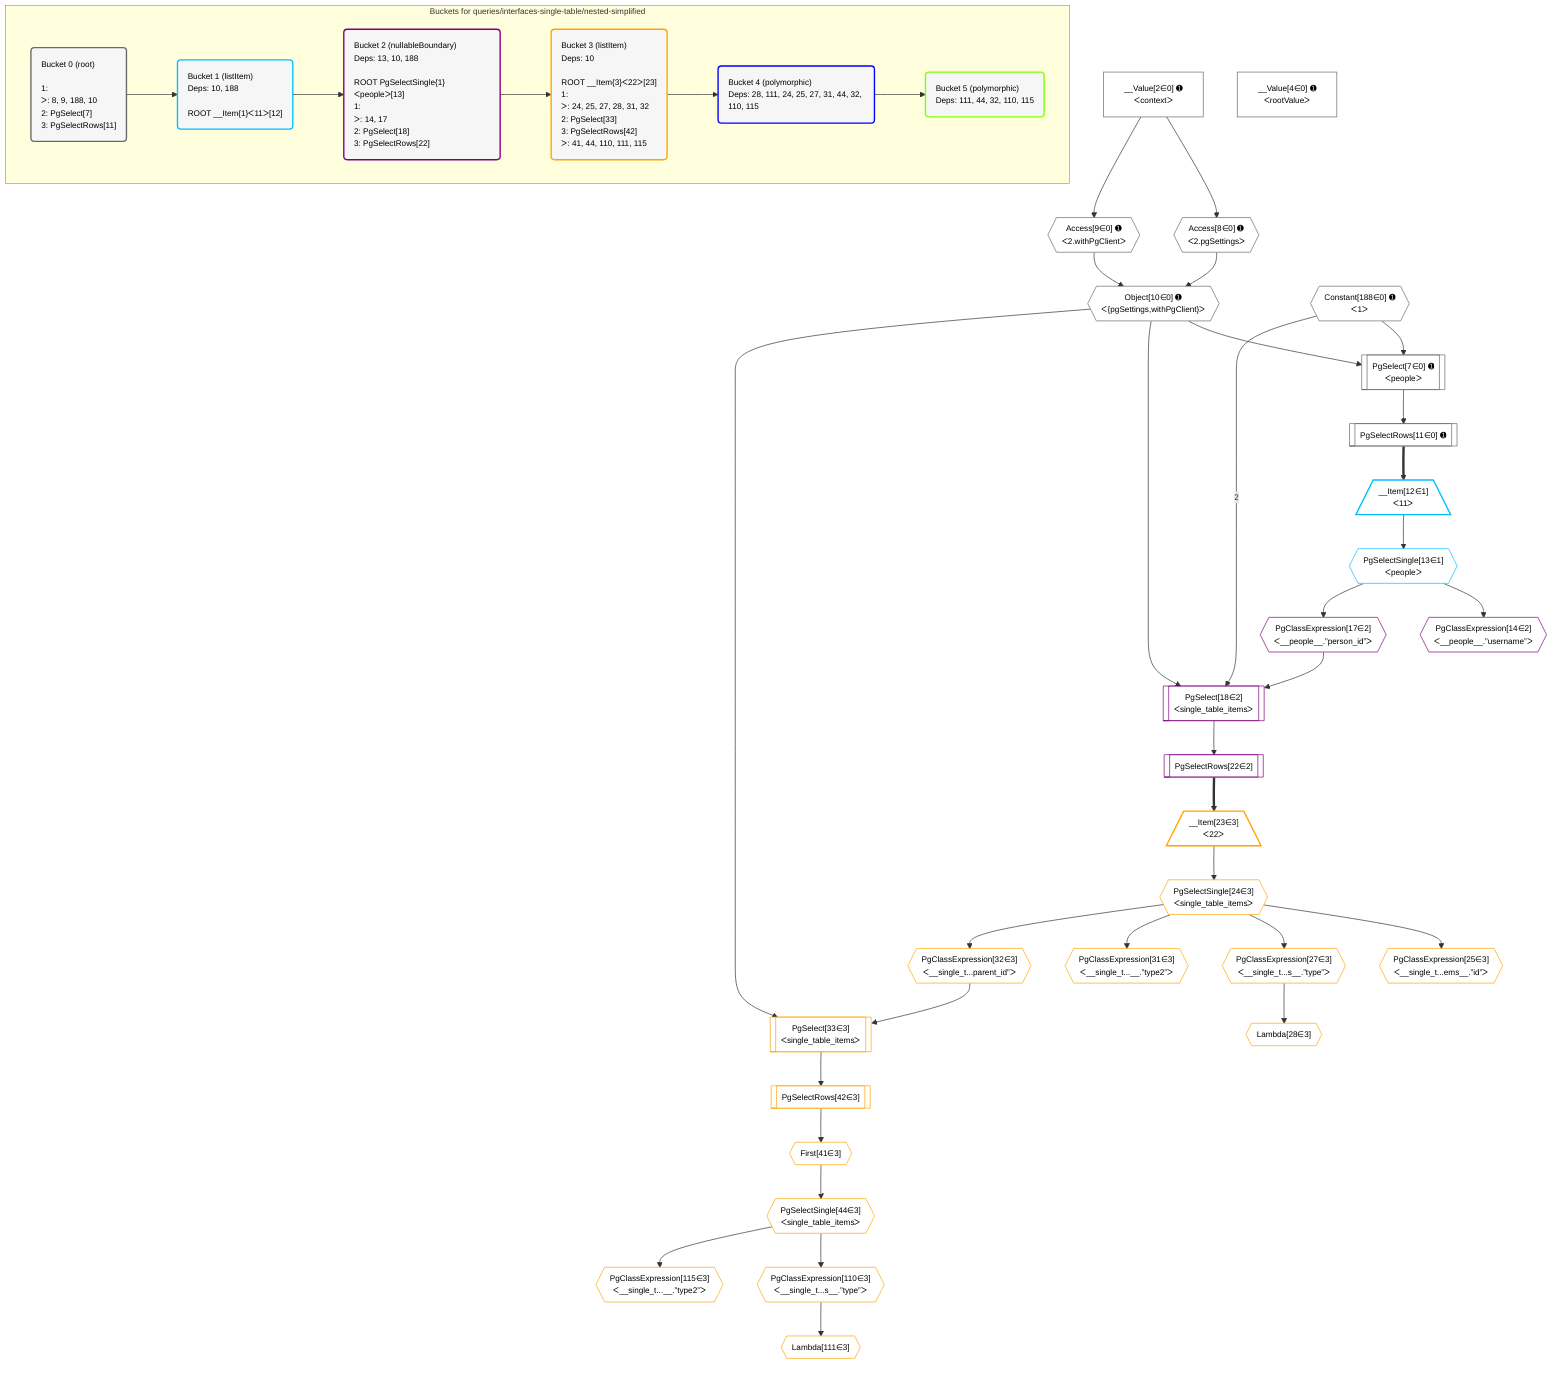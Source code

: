 %%{init: {'themeVariables': { 'fontSize': '12px'}}}%%
graph TD
    classDef path fill:#eee,stroke:#000,color:#000
    classDef plan fill:#fff,stroke-width:1px,color:#000
    classDef itemplan fill:#fff,stroke-width:2px,color:#000
    classDef unbatchedplan fill:#dff,stroke-width:1px,color:#000
    classDef sideeffectplan fill:#fcc,stroke-width:2px,color:#000
    classDef bucket fill:#f6f6f6,color:#000,stroke-width:2px,text-align:left

    subgraph "Buckets for queries/interfaces-single-table/nested-simplified"
    Bucket0("Bucket 0 (root)<br /><br />1: <br />ᐳ: 8, 9, 188, 10<br />2: PgSelect[7]<br />3: PgSelectRows[11]"):::bucket
    Bucket1("Bucket 1 (listItem)<br />Deps: 10, 188<br /><br />ROOT __Item{1}ᐸ11ᐳ[12]"):::bucket
    Bucket2("Bucket 2 (nullableBoundary)<br />Deps: 13, 10, 188<br /><br />ROOT PgSelectSingle{1}ᐸpeopleᐳ[13]<br />1: <br />ᐳ: 14, 17<br />2: PgSelect[18]<br />3: PgSelectRows[22]"):::bucket
    Bucket3("Bucket 3 (listItem)<br />Deps: 10<br /><br />ROOT __Item{3}ᐸ22ᐳ[23]<br />1: <br />ᐳ: 24, 25, 27, 28, 31, 32<br />2: PgSelect[33]<br />3: PgSelectRows[42]<br />ᐳ: 41, 44, 110, 111, 115"):::bucket
    Bucket4("Bucket 4 (polymorphic)<br />Deps: 28, 111, 24, 25, 27, 31, 44, 32, 110, 115"):::bucket
    Bucket5("Bucket 5 (polymorphic)<br />Deps: 111, 44, 32, 110, 115"):::bucket
    end
    Bucket0 --> Bucket1
    Bucket1 --> Bucket2
    Bucket2 --> Bucket3
    Bucket3 --> Bucket4
    Bucket4 --> Bucket5

    %% plan dependencies
    PgSelect7[["PgSelect[7∈0] ➊<br />ᐸpeopleᐳ"]]:::plan
    Object10{{"Object[10∈0] ➊<br />ᐸ{pgSettings,withPgClient}ᐳ"}}:::plan
    Constant188{{"Constant[188∈0] ➊<br />ᐸ1ᐳ"}}:::plan
    Object10 & Constant188 --> PgSelect7
    Access8{{"Access[8∈0] ➊<br />ᐸ2.pgSettingsᐳ"}}:::plan
    Access9{{"Access[9∈0] ➊<br />ᐸ2.withPgClientᐳ"}}:::plan
    Access8 & Access9 --> Object10
    __Value2["__Value[2∈0] ➊<br />ᐸcontextᐳ"]:::plan
    __Value2 --> Access8
    __Value2 --> Access9
    PgSelectRows11[["PgSelectRows[11∈0] ➊"]]:::plan
    PgSelect7 --> PgSelectRows11
    __Value4["__Value[4∈0] ➊<br />ᐸrootValueᐳ"]:::plan
    __Item12[/"__Item[12∈1]<br />ᐸ11ᐳ"\]:::itemplan
    PgSelectRows11 ==> __Item12
    PgSelectSingle13{{"PgSelectSingle[13∈1]<br />ᐸpeopleᐳ"}}:::plan
    __Item12 --> PgSelectSingle13
    PgSelect18[["PgSelect[18∈2]<br />ᐸsingle_table_itemsᐳ"]]:::plan
    PgClassExpression17{{"PgClassExpression[17∈2]<br />ᐸ__people__.”person_id”ᐳ"}}:::plan
    Object10 & PgClassExpression17 --> PgSelect18
    Constant188 -- 2 --> PgSelect18
    PgClassExpression14{{"PgClassExpression[14∈2]<br />ᐸ__people__.”username”ᐳ"}}:::plan
    PgSelectSingle13 --> PgClassExpression14
    PgSelectSingle13 --> PgClassExpression17
    PgSelectRows22[["PgSelectRows[22∈2]"]]:::plan
    PgSelect18 --> PgSelectRows22
    PgSelect33[["PgSelect[33∈3]<br />ᐸsingle_table_itemsᐳ"]]:::plan
    PgClassExpression32{{"PgClassExpression[32∈3]<br />ᐸ__single_t...parent_id”ᐳ"}}:::plan
    Object10 & PgClassExpression32 --> PgSelect33
    __Item23[/"__Item[23∈3]<br />ᐸ22ᐳ"\]:::itemplan
    PgSelectRows22 ==> __Item23
    PgSelectSingle24{{"PgSelectSingle[24∈3]<br />ᐸsingle_table_itemsᐳ"}}:::plan
    __Item23 --> PgSelectSingle24
    PgClassExpression25{{"PgClassExpression[25∈3]<br />ᐸ__single_t...ems__.”id”ᐳ"}}:::plan
    PgSelectSingle24 --> PgClassExpression25
    PgClassExpression27{{"PgClassExpression[27∈3]<br />ᐸ__single_t...s__.”type”ᐳ"}}:::plan
    PgSelectSingle24 --> PgClassExpression27
    Lambda28{{"Lambda[28∈3]"}}:::plan
    PgClassExpression27 --> Lambda28
    PgClassExpression31{{"PgClassExpression[31∈3]<br />ᐸ__single_t...__.”type2”ᐳ"}}:::plan
    PgSelectSingle24 --> PgClassExpression31
    PgSelectSingle24 --> PgClassExpression32
    First41{{"First[41∈3]"}}:::plan
    PgSelectRows42[["PgSelectRows[42∈3]"]]:::plan
    PgSelectRows42 --> First41
    PgSelect33 --> PgSelectRows42
    PgSelectSingle44{{"PgSelectSingle[44∈3]<br />ᐸsingle_table_itemsᐳ"}}:::plan
    First41 --> PgSelectSingle44
    PgClassExpression110{{"PgClassExpression[110∈3]<br />ᐸ__single_t...s__.”type”ᐳ"}}:::plan
    PgSelectSingle44 --> PgClassExpression110
    Lambda111{{"Lambda[111∈3]"}}:::plan
    PgClassExpression110 --> Lambda111
    PgClassExpression115{{"PgClassExpression[115∈3]<br />ᐸ__single_t...__.”type2”ᐳ"}}:::plan
    PgSelectSingle44 --> PgClassExpression115

    %% define steps
    classDef bucket0 stroke:#696969
    class Bucket0,__Value2,__Value4,PgSelect7,Access8,Access9,Object10,PgSelectRows11,Constant188 bucket0
    classDef bucket1 stroke:#00bfff
    class Bucket1,__Item12,PgSelectSingle13 bucket1
    classDef bucket2 stroke:#7f007f
    class Bucket2,PgClassExpression14,PgClassExpression17,PgSelect18,PgSelectRows22 bucket2
    classDef bucket3 stroke:#ffa500
    class Bucket3,__Item23,PgSelectSingle24,PgClassExpression25,PgClassExpression27,Lambda28,PgClassExpression31,PgClassExpression32,PgSelect33,First41,PgSelectRows42,PgSelectSingle44,PgClassExpression110,Lambda111,PgClassExpression115 bucket3
    classDef bucket4 stroke:#0000ff
    class Bucket4 bucket4
    classDef bucket5 stroke:#7fff00
    class Bucket5 bucket5